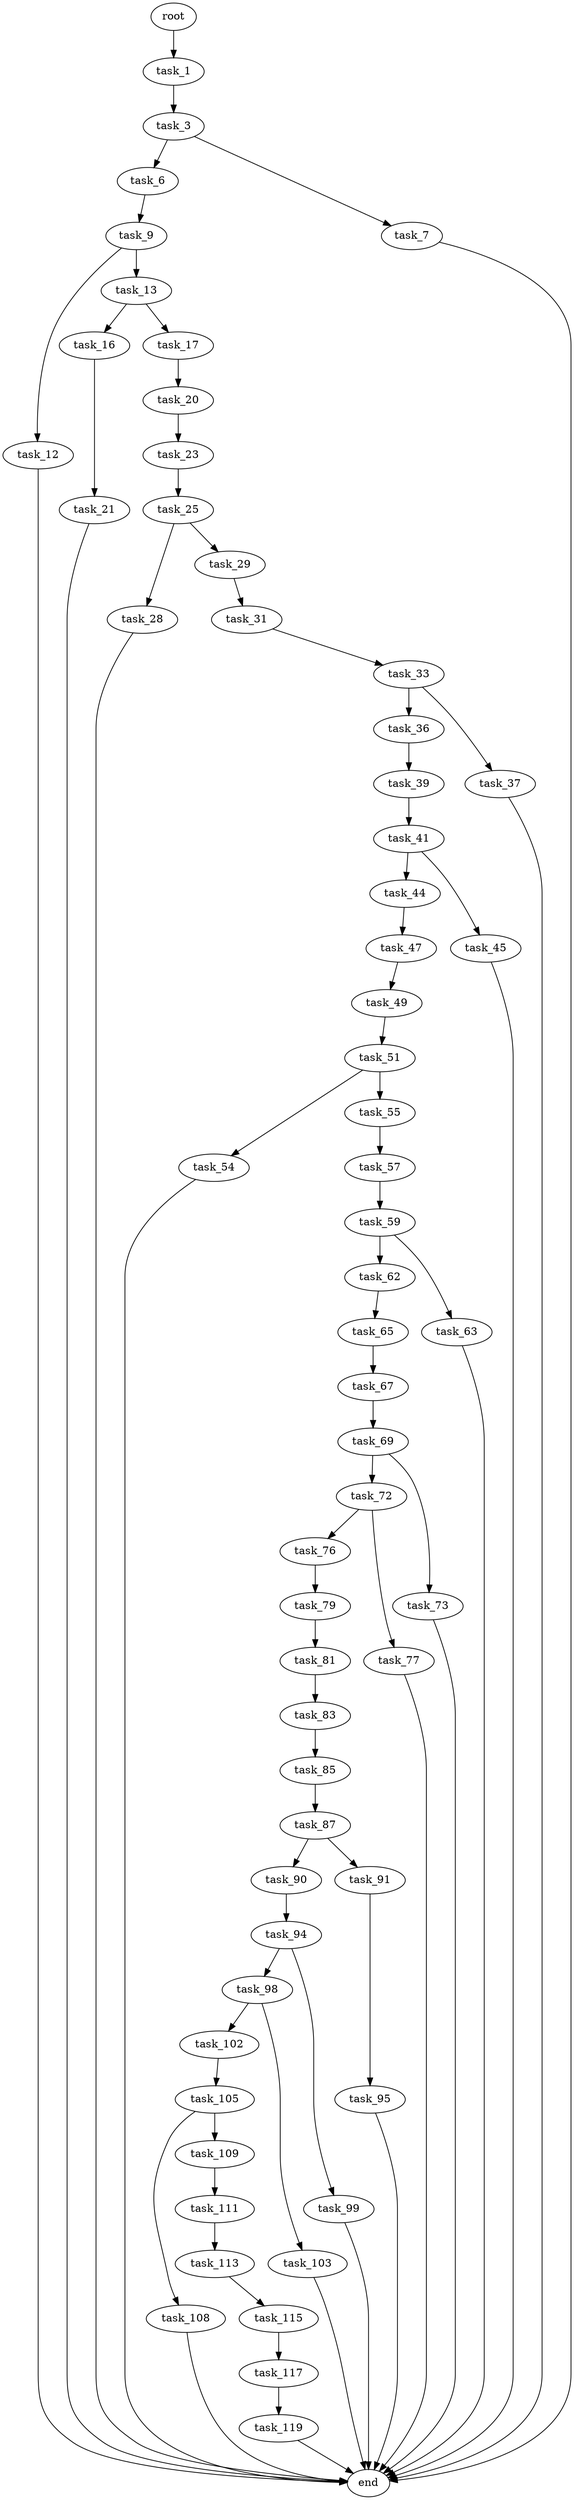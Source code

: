 digraph G {
  root [size="0.000000"];
  task_1 [size="4186773355.000000"];
  task_3 [size="231928233984.000000"];
  task_6 [size="129267998786.000000"];
  task_7 [size="483079204133.000000"];
  task_9 [size="67363966053.000000"];
  task_12 [size="549755813888.000000"];
  task_13 [size="37027627289.000000"];
  task_16 [size="28278928651.000000"];
  task_17 [size="7989580340.000000"];
  task_20 [size="8589934592.000000"];
  task_21 [size="68719476736.000000"];
  task_23 [size="2770457867.000000"];
  task_25 [size="8589934592.000000"];
  task_28 [size="1073741824000.000000"];
  task_29 [size="8589934592.000000"];
  task_31 [size="141360071560.000000"];
  task_33 [size="7595652969.000000"];
  task_36 [size="667036069499.000000"];
  task_37 [size="329393780332.000000"];
  task_39 [size="549755813888.000000"];
  task_41 [size="626722723.000000"];
  task_44 [size="972484394550.000000"];
  task_45 [size="572029306292.000000"];
  task_47 [size="594526042655.000000"];
  task_49 [size="68719476736.000000"];
  task_51 [size="20903386608.000000"];
  task_54 [size="968206032653.000000"];
  task_55 [size="231928233984.000000"];
  task_57 [size="32528422454.000000"];
  task_59 [size="252974788695.000000"];
  task_62 [size="399994009140.000000"];
  task_63 [size="220058545256.000000"];
  task_65 [size="108795357317.000000"];
  task_67 [size="3872633853.000000"];
  task_69 [size="903298560811.000000"];
  task_72 [size="19271846864.000000"];
  task_73 [size="60401097106.000000"];
  task_76 [size="39378780162.000000"];
  task_77 [size="23956928727.000000"];
  task_79 [size="32761391626.000000"];
  task_81 [size="1041968552797.000000"];
  task_83 [size="145186358293.000000"];
  task_85 [size="5580084541.000000"];
  task_87 [size="68719476736.000000"];
  task_90 [size="53341641937.000000"];
  task_91 [size="150886664669.000000"];
  task_94 [size="28991029248.000000"];
  task_95 [size="28991029248.000000"];
  task_98 [size="14419485460.000000"];
  task_99 [size="42112298132.000000"];
  task_102 [size="62843538977.000000"];
  task_103 [size="782757789696.000000"];
  task_105 [size="68719476736.000000"];
  task_108 [size="50517991585.000000"];
  task_109 [size="1073741824000.000000"];
  task_111 [size="134217728000.000000"];
  task_113 [size="1073741824000.000000"];
  task_115 [size="199537998819.000000"];
  task_117 [size="231928233984.000000"];
  task_119 [size="198259405421.000000"];
  end [size="0.000000"];

  root -> task_1 [size="1.000000"];
  task_1 -> task_3 [size="75497472.000000"];
  task_3 -> task_6 [size="301989888.000000"];
  task_3 -> task_7 [size="301989888.000000"];
  task_6 -> task_9 [size="209715200.000000"];
  task_7 -> end [size="1.000000"];
  task_9 -> task_12 [size="209715200.000000"];
  task_9 -> task_13 [size="209715200.000000"];
  task_12 -> end [size="1.000000"];
  task_13 -> task_16 [size="679477248.000000"];
  task_13 -> task_17 [size="679477248.000000"];
  task_16 -> task_21 [size="75497472.000000"];
  task_17 -> task_20 [size="301989888.000000"];
  task_20 -> task_23 [size="33554432.000000"];
  task_21 -> end [size="1.000000"];
  task_23 -> task_25 [size="134217728.000000"];
  task_25 -> task_28 [size="33554432.000000"];
  task_25 -> task_29 [size="33554432.000000"];
  task_28 -> end [size="1.000000"];
  task_29 -> task_31 [size="33554432.000000"];
  task_31 -> task_33 [size="134217728.000000"];
  task_33 -> task_36 [size="411041792.000000"];
  task_33 -> task_37 [size="411041792.000000"];
  task_36 -> task_39 [size="536870912.000000"];
  task_37 -> end [size="1.000000"];
  task_39 -> task_41 [size="536870912.000000"];
  task_41 -> task_44 [size="33554432.000000"];
  task_41 -> task_45 [size="33554432.000000"];
  task_44 -> task_47 [size="838860800.000000"];
  task_45 -> end [size="1.000000"];
  task_47 -> task_49 [size="411041792.000000"];
  task_49 -> task_51 [size="134217728.000000"];
  task_51 -> task_54 [size="838860800.000000"];
  task_51 -> task_55 [size="838860800.000000"];
  task_54 -> end [size="1.000000"];
  task_55 -> task_57 [size="301989888.000000"];
  task_57 -> task_59 [size="679477248.000000"];
  task_59 -> task_62 [size="209715200.000000"];
  task_59 -> task_63 [size="209715200.000000"];
  task_62 -> task_65 [size="679477248.000000"];
  task_63 -> end [size="1.000000"];
  task_65 -> task_67 [size="75497472.000000"];
  task_67 -> task_69 [size="301989888.000000"];
  task_69 -> task_72 [size="838860800.000000"];
  task_69 -> task_73 [size="838860800.000000"];
  task_72 -> task_76 [size="411041792.000000"];
  task_72 -> task_77 [size="411041792.000000"];
  task_73 -> end [size="1.000000"];
  task_76 -> task_79 [size="33554432.000000"];
  task_77 -> end [size="1.000000"];
  task_79 -> task_81 [size="679477248.000000"];
  task_81 -> task_83 [size="838860800.000000"];
  task_83 -> task_85 [size="134217728.000000"];
  task_85 -> task_87 [size="209715200.000000"];
  task_87 -> task_90 [size="134217728.000000"];
  task_87 -> task_91 [size="134217728.000000"];
  task_90 -> task_94 [size="75497472.000000"];
  task_91 -> task_95 [size="134217728.000000"];
  task_94 -> task_98 [size="75497472.000000"];
  task_94 -> task_99 [size="75497472.000000"];
  task_95 -> end [size="1.000000"];
  task_98 -> task_102 [size="411041792.000000"];
  task_98 -> task_103 [size="411041792.000000"];
  task_99 -> end [size="1.000000"];
  task_102 -> task_105 [size="75497472.000000"];
  task_103 -> end [size="1.000000"];
  task_105 -> task_108 [size="134217728.000000"];
  task_105 -> task_109 [size="134217728.000000"];
  task_108 -> end [size="1.000000"];
  task_109 -> task_111 [size="838860800.000000"];
  task_111 -> task_113 [size="209715200.000000"];
  task_113 -> task_115 [size="838860800.000000"];
  task_115 -> task_117 [size="679477248.000000"];
  task_117 -> task_119 [size="301989888.000000"];
  task_119 -> end [size="1.000000"];
}
